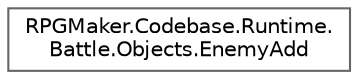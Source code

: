 digraph "クラス階層図"
{
 // LATEX_PDF_SIZE
  bgcolor="transparent";
  edge [fontname=Helvetica,fontsize=10,labelfontname=Helvetica,labelfontsize=10];
  node [fontname=Helvetica,fontsize=10,shape=box,height=0.2,width=0.4];
  rankdir="LR";
  Node0 [id="Node000000",label="RPGMaker.Codebase.Runtime.\lBattle.Objects.EnemyAdd",height=0.2,width=0.4,color="grey40", fillcolor="white", style="filled",URL="$d0/dc5/class_r_p_g_maker_1_1_codebase_1_1_runtime_1_1_battle_1_1_objects_1_1_enemy_add.html",tooltip="😁 途中参加の敵データ Unite独自実装"];
}
